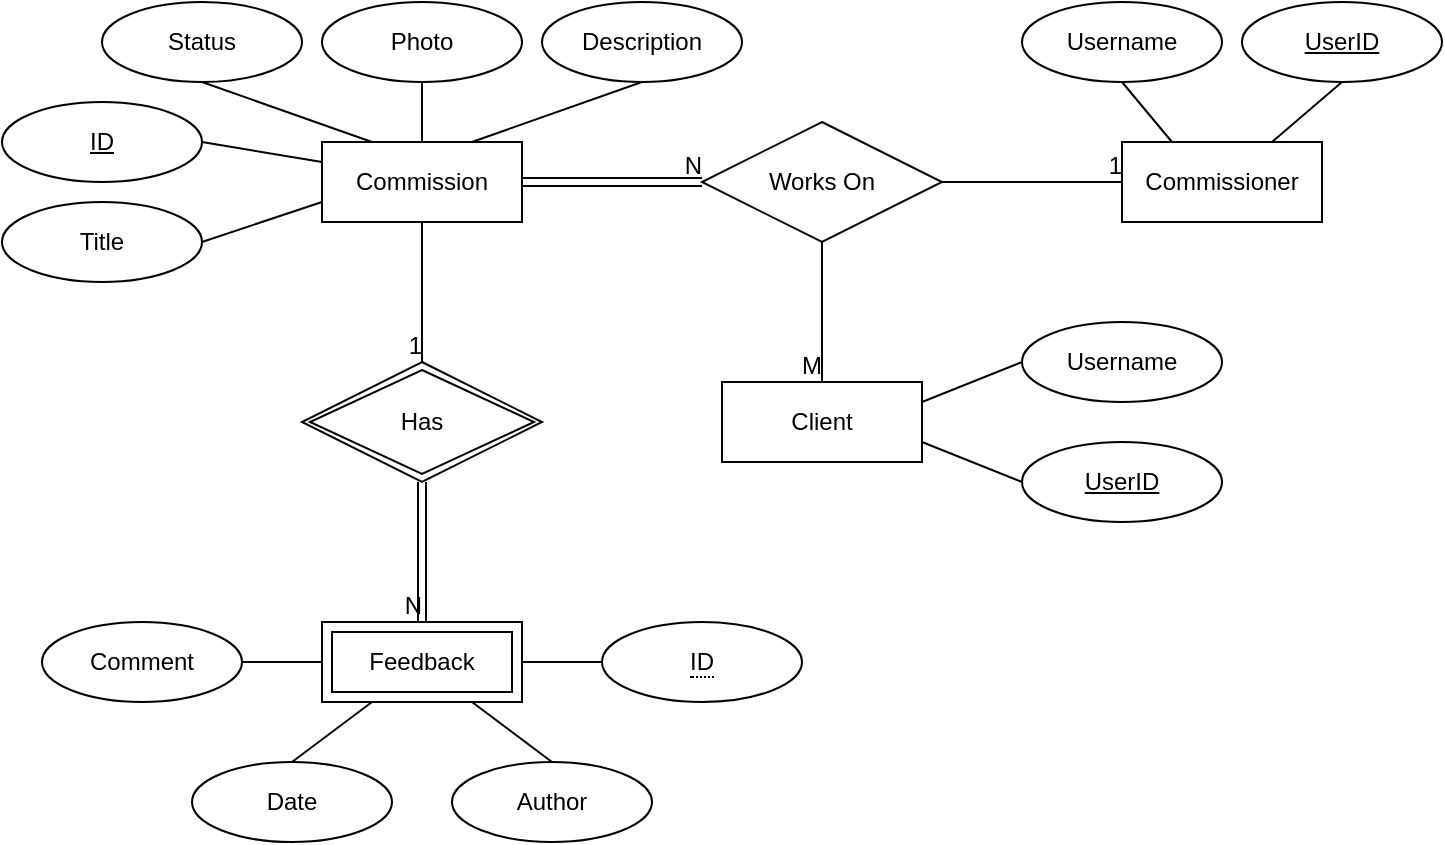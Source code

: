 <mxfile version="20.8.23" type="github">
  <diagram id="R2lEEEUBdFMjLlhIrx00" name="Page-1">
    <mxGraphModel dx="2074" dy="1114" grid="1" gridSize="10" guides="1" tooltips="1" connect="1" arrows="1" fold="1" page="1" pageScale="1" pageWidth="850" pageHeight="1100" math="0" shadow="0" extFonts="Permanent Marker^https://fonts.googleapis.com/css?family=Permanent+Marker">
      <root>
        <mxCell id="0" />
        <mxCell id="1" parent="0" />
        <mxCell id="X86R94kmiiRcQOmYGRlY-4" value="Commissioner" style="whiteSpace=wrap;html=1;align=center;" vertex="1" parent="1">
          <mxGeometry x="600" y="240" width="100" height="40" as="geometry" />
        </mxCell>
        <mxCell id="X86R94kmiiRcQOmYGRlY-5" value="&lt;div&gt;Commission&lt;/div&gt;" style="whiteSpace=wrap;html=1;align=center;" vertex="1" parent="1">
          <mxGeometry x="200" y="240" width="100" height="40" as="geometry" />
        </mxCell>
        <mxCell id="X86R94kmiiRcQOmYGRlY-6" value="Feedback" style="shape=ext;margin=3;double=1;whiteSpace=wrap;html=1;align=center;" vertex="1" parent="1">
          <mxGeometry x="200" y="480" width="100" height="40" as="geometry" />
        </mxCell>
        <mxCell id="X86R94kmiiRcQOmYGRlY-7" value="Client" style="whiteSpace=wrap;html=1;align=center;" vertex="1" parent="1">
          <mxGeometry x="400" y="360" width="100" height="40" as="geometry" />
        </mxCell>
        <mxCell id="X86R94kmiiRcQOmYGRlY-8" value="Works On" style="shape=rhombus;perimeter=rhombusPerimeter;whiteSpace=wrap;html=1;align=center;" vertex="1" parent="1">
          <mxGeometry x="390" y="230" width="120" height="60" as="geometry" />
        </mxCell>
        <mxCell id="X86R94kmiiRcQOmYGRlY-9" value="" style="shape=link;html=1;rounded=0;exitX=1;exitY=0.5;exitDx=0;exitDy=0;entryX=0;entryY=0.5;entryDx=0;entryDy=0;" edge="1" parent="1" source="X86R94kmiiRcQOmYGRlY-5" target="X86R94kmiiRcQOmYGRlY-8">
          <mxGeometry relative="1" as="geometry">
            <mxPoint x="340" y="480" as="sourcePoint" />
            <mxPoint x="500" y="480" as="targetPoint" />
          </mxGeometry>
        </mxCell>
        <mxCell id="X86R94kmiiRcQOmYGRlY-10" value="N" style="resizable=0;html=1;align=right;verticalAlign=bottom;" connectable="0" vertex="1" parent="X86R94kmiiRcQOmYGRlY-9">
          <mxGeometry x="1" relative="1" as="geometry" />
        </mxCell>
        <mxCell id="X86R94kmiiRcQOmYGRlY-11" value="" style="endArrow=none;html=1;rounded=0;exitX=1;exitY=0.5;exitDx=0;exitDy=0;" edge="1" parent="1" source="X86R94kmiiRcQOmYGRlY-8" target="X86R94kmiiRcQOmYGRlY-4">
          <mxGeometry relative="1" as="geometry">
            <mxPoint x="520" y="270" as="sourcePoint" />
            <mxPoint x="500" y="480" as="targetPoint" />
          </mxGeometry>
        </mxCell>
        <mxCell id="X86R94kmiiRcQOmYGRlY-12" value="1" style="resizable=0;html=1;align=right;verticalAlign=bottom;" connectable="0" vertex="1" parent="X86R94kmiiRcQOmYGRlY-11">
          <mxGeometry x="1" relative="1" as="geometry" />
        </mxCell>
        <mxCell id="X86R94kmiiRcQOmYGRlY-13" value="Has" style="shape=rhombus;double=1;perimeter=rhombusPerimeter;whiteSpace=wrap;html=1;align=center;" vertex="1" parent="1">
          <mxGeometry x="190" y="350" width="120" height="60" as="geometry" />
        </mxCell>
        <mxCell id="X86R94kmiiRcQOmYGRlY-17" value="" style="endArrow=none;html=1;rounded=0;exitX=0.5;exitY=1;exitDx=0;exitDy=0;entryX=0.5;entryY=0;entryDx=0;entryDy=0;" edge="1" parent="1" source="X86R94kmiiRcQOmYGRlY-8" target="X86R94kmiiRcQOmYGRlY-7">
          <mxGeometry relative="1" as="geometry">
            <mxPoint x="340" y="420" as="sourcePoint" />
            <mxPoint x="500" y="420" as="targetPoint" />
          </mxGeometry>
        </mxCell>
        <mxCell id="X86R94kmiiRcQOmYGRlY-18" value="M" style="resizable=0;html=1;align=right;verticalAlign=bottom;" connectable="0" vertex="1" parent="X86R94kmiiRcQOmYGRlY-17">
          <mxGeometry x="1" relative="1" as="geometry" />
        </mxCell>
        <mxCell id="X86R94kmiiRcQOmYGRlY-21" value="UserID" style="ellipse;whiteSpace=wrap;html=1;align=center;fontStyle=4;" vertex="1" parent="1">
          <mxGeometry x="660" y="170" width="100" height="40" as="geometry" />
        </mxCell>
        <mxCell id="X86R94kmiiRcQOmYGRlY-22" value="Username" style="ellipse;whiteSpace=wrap;html=1;align=center;" vertex="1" parent="1">
          <mxGeometry x="550" y="170" width="100" height="40" as="geometry" />
        </mxCell>
        <mxCell id="X86R94kmiiRcQOmYGRlY-23" value="&lt;div&gt;Photo&lt;/div&gt;" style="ellipse;whiteSpace=wrap;html=1;align=center;" vertex="1" parent="1">
          <mxGeometry x="200" y="170" width="100" height="40" as="geometry" />
        </mxCell>
        <mxCell id="X86R94kmiiRcQOmYGRlY-24" value="Description" style="ellipse;whiteSpace=wrap;html=1;align=center;" vertex="1" parent="1">
          <mxGeometry x="310" y="170" width="100" height="40" as="geometry" />
        </mxCell>
        <mxCell id="X86R94kmiiRcQOmYGRlY-25" value="Status" style="ellipse;whiteSpace=wrap;html=1;align=center;" vertex="1" parent="1">
          <mxGeometry x="90" y="170" width="100" height="40" as="geometry" />
        </mxCell>
        <mxCell id="X86R94kmiiRcQOmYGRlY-26" value="ID" style="ellipse;whiteSpace=wrap;html=1;align=center;fontStyle=4;" vertex="1" parent="1">
          <mxGeometry x="40" y="220" width="100" height="40" as="geometry" />
        </mxCell>
        <mxCell id="X86R94kmiiRcQOmYGRlY-27" value="Title" style="ellipse;whiteSpace=wrap;html=1;align=center;" vertex="1" parent="1">
          <mxGeometry x="40" y="270" width="100" height="40" as="geometry" />
        </mxCell>
        <mxCell id="X86R94kmiiRcQOmYGRlY-28" value="&lt;span style=&quot;border-bottom: 1px dotted&quot;&gt;ID&lt;br&gt;&lt;/span&gt;" style="ellipse;whiteSpace=wrap;html=1;align=center;" vertex="1" parent="1">
          <mxGeometry x="340" y="480" width="100" height="40" as="geometry" />
        </mxCell>
        <mxCell id="X86R94kmiiRcQOmYGRlY-29" value="Author" style="ellipse;whiteSpace=wrap;html=1;align=center;" vertex="1" parent="1">
          <mxGeometry x="265" y="550" width="100" height="40" as="geometry" />
        </mxCell>
        <mxCell id="X86R94kmiiRcQOmYGRlY-31" value="Date" style="ellipse;whiteSpace=wrap;html=1;align=center;" vertex="1" parent="1">
          <mxGeometry x="135" y="550" width="100" height="40" as="geometry" />
        </mxCell>
        <mxCell id="X86R94kmiiRcQOmYGRlY-33" value="Comment" style="ellipse;whiteSpace=wrap;html=1;align=center;" vertex="1" parent="1">
          <mxGeometry x="60" y="480" width="100" height="40" as="geometry" />
        </mxCell>
        <mxCell id="X86R94kmiiRcQOmYGRlY-35" value="Username" style="ellipse;whiteSpace=wrap;html=1;align=center;" vertex="1" parent="1">
          <mxGeometry x="550" y="330" width="100" height="40" as="geometry" />
        </mxCell>
        <mxCell id="X86R94kmiiRcQOmYGRlY-36" value="UserID" style="ellipse;whiteSpace=wrap;html=1;align=center;fontStyle=4;" vertex="1" parent="1">
          <mxGeometry x="550" y="390" width="100" height="40" as="geometry" />
        </mxCell>
        <mxCell id="X86R94kmiiRcQOmYGRlY-42" value="" style="endArrow=none;html=1;rounded=0;exitX=0.75;exitY=0;exitDx=0;exitDy=0;entryX=0.5;entryY=1;entryDx=0;entryDy=0;" edge="1" parent="1" source="X86R94kmiiRcQOmYGRlY-5" target="X86R94kmiiRcQOmYGRlY-24">
          <mxGeometry relative="1" as="geometry">
            <mxPoint x="340" y="330" as="sourcePoint" />
            <mxPoint x="500" y="330" as="targetPoint" />
          </mxGeometry>
        </mxCell>
        <mxCell id="X86R94kmiiRcQOmYGRlY-43" value="" style="endArrow=none;html=1;rounded=0;exitX=0.5;exitY=0;exitDx=0;exitDy=0;entryX=0.5;entryY=1;entryDx=0;entryDy=0;" edge="1" parent="1" source="X86R94kmiiRcQOmYGRlY-5" target="X86R94kmiiRcQOmYGRlY-23">
          <mxGeometry relative="1" as="geometry">
            <mxPoint x="340" y="330" as="sourcePoint" />
            <mxPoint x="500" y="330" as="targetPoint" />
          </mxGeometry>
        </mxCell>
        <mxCell id="X86R94kmiiRcQOmYGRlY-44" value="" style="endArrow=none;html=1;rounded=0;exitX=0.25;exitY=0;exitDx=0;exitDy=0;entryX=0.5;entryY=1;entryDx=0;entryDy=0;" edge="1" parent="1" source="X86R94kmiiRcQOmYGRlY-5" target="X86R94kmiiRcQOmYGRlY-25">
          <mxGeometry relative="1" as="geometry">
            <mxPoint x="340" y="330" as="sourcePoint" />
            <mxPoint x="500" y="330" as="targetPoint" />
          </mxGeometry>
        </mxCell>
        <mxCell id="X86R94kmiiRcQOmYGRlY-45" value="" style="endArrow=none;html=1;rounded=0;exitX=0;exitY=0.25;exitDx=0;exitDy=0;entryX=1;entryY=0.5;entryDx=0;entryDy=0;" edge="1" parent="1" source="X86R94kmiiRcQOmYGRlY-5" target="X86R94kmiiRcQOmYGRlY-26">
          <mxGeometry relative="1" as="geometry">
            <mxPoint x="340" y="330" as="sourcePoint" />
            <mxPoint x="500" y="330" as="targetPoint" />
          </mxGeometry>
        </mxCell>
        <mxCell id="X86R94kmiiRcQOmYGRlY-46" value="" style="endArrow=none;html=1;rounded=0;exitX=0;exitY=0.75;exitDx=0;exitDy=0;entryX=1;entryY=0.5;entryDx=0;entryDy=0;" edge="1" parent="1" source="X86R94kmiiRcQOmYGRlY-5" target="X86R94kmiiRcQOmYGRlY-27">
          <mxGeometry relative="1" as="geometry">
            <mxPoint x="340" y="330" as="sourcePoint" />
            <mxPoint x="500" y="330" as="targetPoint" />
          </mxGeometry>
        </mxCell>
        <mxCell id="X86R94kmiiRcQOmYGRlY-47" value="" style="endArrow=none;html=1;rounded=0;exitX=0;exitY=0.5;exitDx=0;exitDy=0;entryX=1;entryY=0.5;entryDx=0;entryDy=0;" edge="1" parent="1" source="X86R94kmiiRcQOmYGRlY-6" target="X86R94kmiiRcQOmYGRlY-33">
          <mxGeometry relative="1" as="geometry">
            <mxPoint x="340" y="330" as="sourcePoint" />
            <mxPoint x="500" y="330" as="targetPoint" />
          </mxGeometry>
        </mxCell>
        <mxCell id="X86R94kmiiRcQOmYGRlY-48" value="" style="endArrow=none;html=1;rounded=0;exitX=1;exitY=0.5;exitDx=0;exitDy=0;entryX=0;entryY=0.5;entryDx=0;entryDy=0;" edge="1" parent="1" source="X86R94kmiiRcQOmYGRlY-6" target="X86R94kmiiRcQOmYGRlY-28">
          <mxGeometry relative="1" as="geometry">
            <mxPoint x="340" y="330" as="sourcePoint" />
            <mxPoint x="500" y="330" as="targetPoint" />
          </mxGeometry>
        </mxCell>
        <mxCell id="X86R94kmiiRcQOmYGRlY-49" value="" style="endArrow=none;html=1;rounded=0;exitX=0.25;exitY=1;exitDx=0;exitDy=0;entryX=0.5;entryY=0;entryDx=0;entryDy=0;" edge="1" parent="1" source="X86R94kmiiRcQOmYGRlY-6" target="X86R94kmiiRcQOmYGRlY-31">
          <mxGeometry relative="1" as="geometry">
            <mxPoint x="340" y="330" as="sourcePoint" />
            <mxPoint x="500" y="330" as="targetPoint" />
          </mxGeometry>
        </mxCell>
        <mxCell id="X86R94kmiiRcQOmYGRlY-50" value="" style="endArrow=none;html=1;rounded=0;exitX=0.75;exitY=1;exitDx=0;exitDy=0;entryX=0.5;entryY=0;entryDx=0;entryDy=0;" edge="1" parent="1" source="X86R94kmiiRcQOmYGRlY-6" target="X86R94kmiiRcQOmYGRlY-29">
          <mxGeometry relative="1" as="geometry">
            <mxPoint x="340" y="330" as="sourcePoint" />
            <mxPoint x="500" y="330" as="targetPoint" />
          </mxGeometry>
        </mxCell>
        <mxCell id="X86R94kmiiRcQOmYGRlY-51" value="" style="endArrow=none;html=1;rounded=0;exitX=0.25;exitY=0;exitDx=0;exitDy=0;entryX=0.5;entryY=1;entryDx=0;entryDy=0;" edge="1" parent="1" source="X86R94kmiiRcQOmYGRlY-4" target="X86R94kmiiRcQOmYGRlY-22">
          <mxGeometry relative="1" as="geometry">
            <mxPoint x="340" y="240" as="sourcePoint" />
            <mxPoint x="500" y="240" as="targetPoint" />
          </mxGeometry>
        </mxCell>
        <mxCell id="X86R94kmiiRcQOmYGRlY-52" value="" style="endArrow=none;html=1;rounded=0;exitX=0.75;exitY=0;exitDx=0;exitDy=0;entryX=0.5;entryY=1;entryDx=0;entryDy=0;" edge="1" parent="1" source="X86R94kmiiRcQOmYGRlY-4" target="X86R94kmiiRcQOmYGRlY-21">
          <mxGeometry relative="1" as="geometry">
            <mxPoint x="340" y="240" as="sourcePoint" />
            <mxPoint x="500" y="240" as="targetPoint" />
          </mxGeometry>
        </mxCell>
        <mxCell id="X86R94kmiiRcQOmYGRlY-53" value="" style="endArrow=none;html=1;rounded=0;entryX=1;entryY=0.25;entryDx=0;entryDy=0;exitX=0;exitY=0.5;exitDx=0;exitDy=0;" edge="1" parent="1" source="X86R94kmiiRcQOmYGRlY-35" target="X86R94kmiiRcQOmYGRlY-7">
          <mxGeometry relative="1" as="geometry">
            <mxPoint x="340" y="240" as="sourcePoint" />
            <mxPoint x="500" y="240" as="targetPoint" />
          </mxGeometry>
        </mxCell>
        <mxCell id="X86R94kmiiRcQOmYGRlY-54" value="" style="endArrow=none;html=1;rounded=0;entryX=0;entryY=0.5;entryDx=0;entryDy=0;exitX=1;exitY=0.75;exitDx=0;exitDy=0;" edge="1" parent="1" source="X86R94kmiiRcQOmYGRlY-7" target="X86R94kmiiRcQOmYGRlY-36">
          <mxGeometry relative="1" as="geometry">
            <mxPoint x="490" y="390" as="sourcePoint" />
            <mxPoint x="500" y="240" as="targetPoint" />
          </mxGeometry>
        </mxCell>
        <mxCell id="X86R94kmiiRcQOmYGRlY-56" value="" style="shape=link;html=1;rounded=0;exitX=0.5;exitY=1;exitDx=0;exitDy=0;entryX=0.5;entryY=0;entryDx=0;entryDy=0;" edge="1" parent="1" source="X86R94kmiiRcQOmYGRlY-13" target="X86R94kmiiRcQOmYGRlY-6">
          <mxGeometry relative="1" as="geometry">
            <mxPoint x="340" y="240" as="sourcePoint" />
            <mxPoint x="500" y="240" as="targetPoint" />
          </mxGeometry>
        </mxCell>
        <mxCell id="X86R94kmiiRcQOmYGRlY-57" value="N" style="resizable=0;html=1;align=right;verticalAlign=bottom;" connectable="0" vertex="1" parent="X86R94kmiiRcQOmYGRlY-56">
          <mxGeometry x="1" relative="1" as="geometry" />
        </mxCell>
        <mxCell id="X86R94kmiiRcQOmYGRlY-58" value="" style="endArrow=none;html=1;rounded=0;exitX=0.5;exitY=1;exitDx=0;exitDy=0;entryX=0.5;entryY=0;entryDx=0;entryDy=0;" edge="1" parent="1" source="X86R94kmiiRcQOmYGRlY-5" target="X86R94kmiiRcQOmYGRlY-13">
          <mxGeometry relative="1" as="geometry">
            <mxPoint x="340" y="210" as="sourcePoint" />
            <mxPoint x="250" y="340" as="targetPoint" />
          </mxGeometry>
        </mxCell>
        <mxCell id="X86R94kmiiRcQOmYGRlY-59" value="1" style="resizable=0;html=1;align=right;verticalAlign=bottom;" connectable="0" vertex="1" parent="X86R94kmiiRcQOmYGRlY-58">
          <mxGeometry x="1" relative="1" as="geometry" />
        </mxCell>
      </root>
    </mxGraphModel>
  </diagram>
</mxfile>
